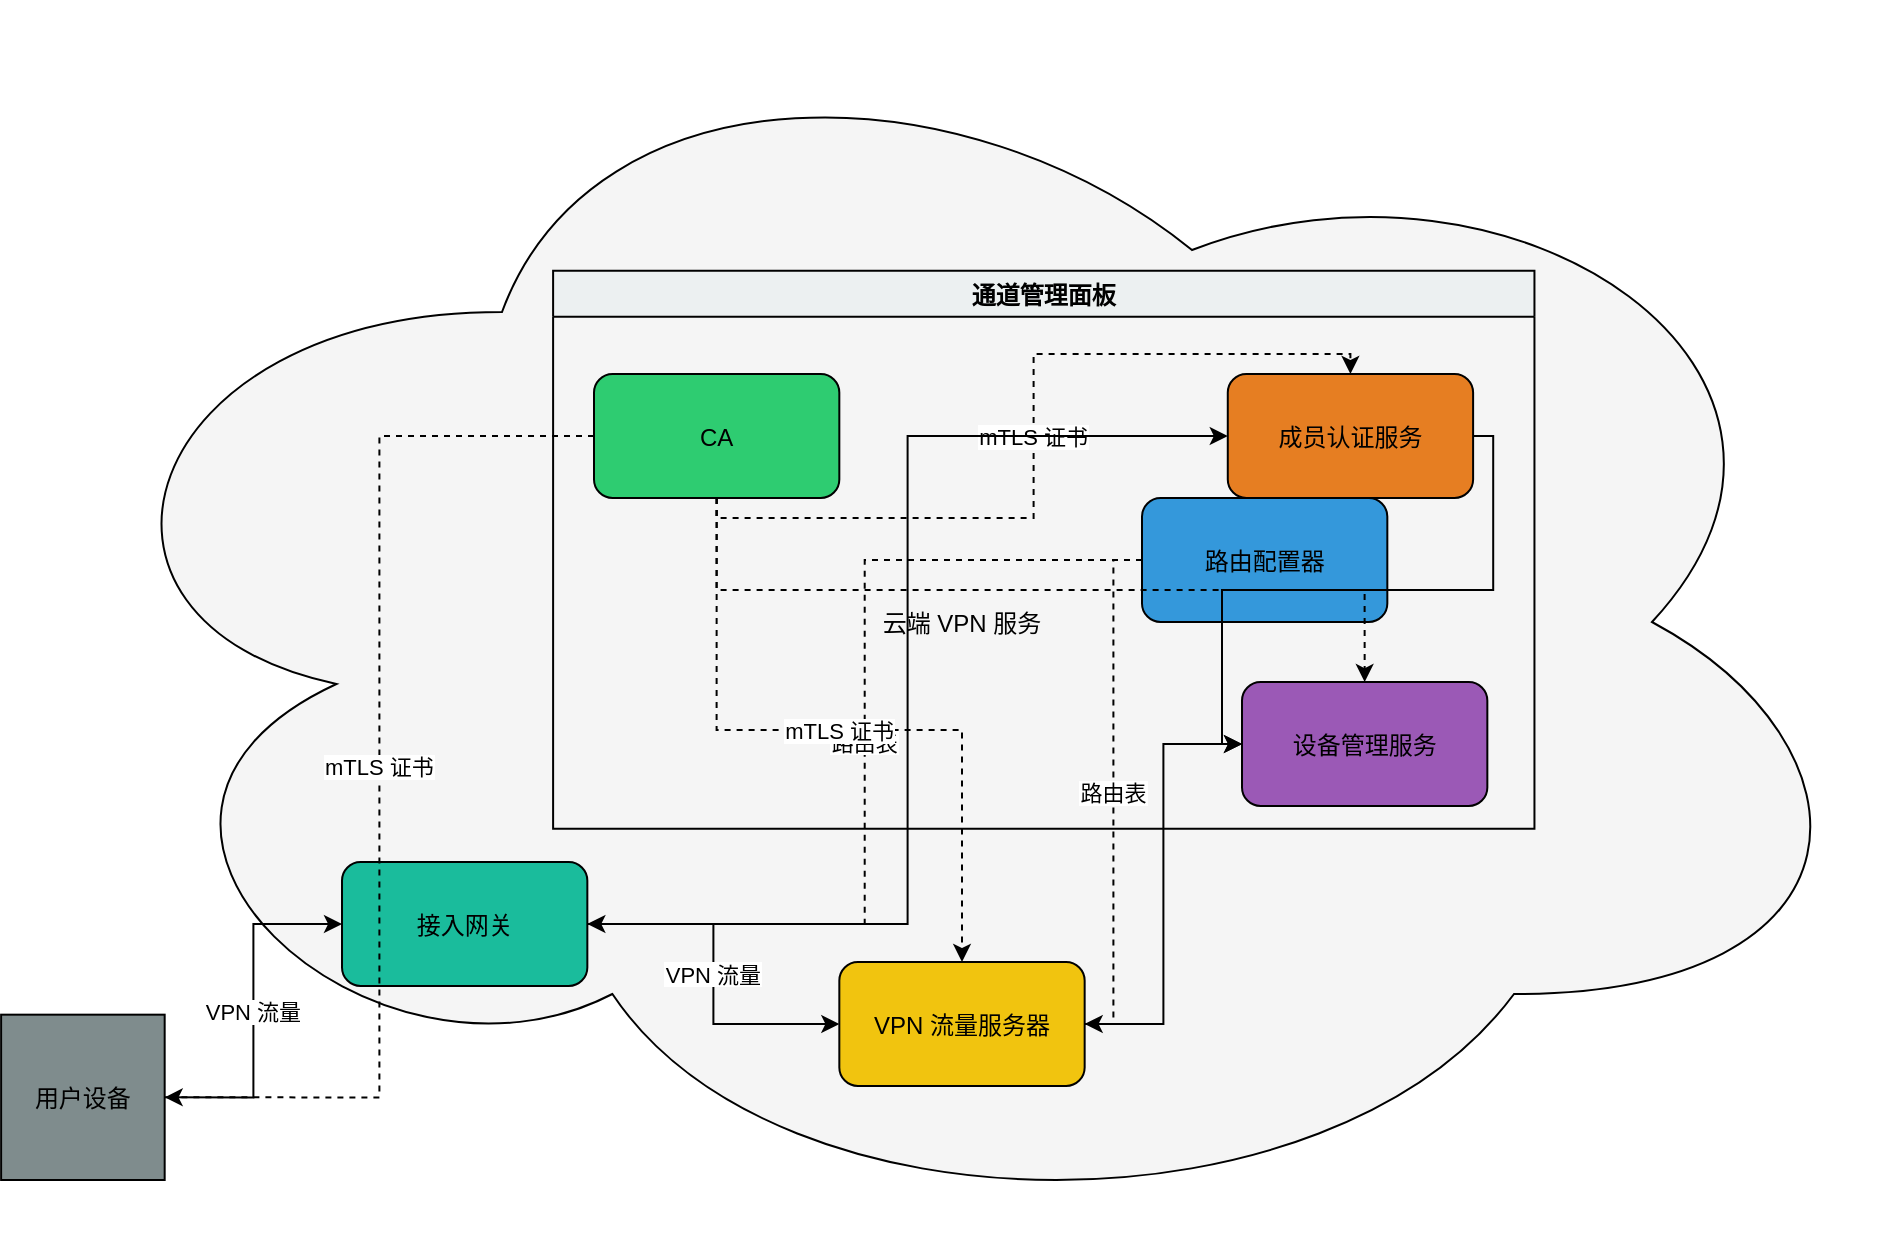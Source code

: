 <mxfile version="28.1.2">
  <diagram name="Page-1" id="5f0bae14-7c28-e335-631c-24af17079c00">
    <mxGraphModel dx="1500" dy="1542" grid="1" gridSize="10" guides="1" tooltips="1" connect="1" arrows="1" fold="1" page="1" pageScale="1" pageWidth="1100" pageHeight="850" background="none" math="0" shadow="0">
      <root>
        <mxCell id="0" />
        <mxCell id="1" parent="0" />
        <mxCell id="-UjImX7-f-zHvOQc9SkZ-77" value="云端 VPN 服务" style="shape=cloud;fillColor=#f5f5f5;strokeColor=#000000;" vertex="1" parent="1">
          <mxGeometry x="60" y="-30" width="920" height="620" as="geometry" />
        </mxCell>
        <mxCell id="-UjImX7-f-zHvOQc9SkZ-78" value="通道管理面板" style="swimlane;fillColor=#ecf0f1;strokeColor=#000000;" vertex="1" parent="-UjImX7-f-zHvOQc9SkZ-77">
          <mxGeometry x="255.556" y="134.333" width="490.667" height="279" as="geometry" />
        </mxCell>
        <mxCell id="-UjImX7-f-zHvOQc9SkZ-79" value="CA" style="rounded=1;fillColor=#2ecc71;strokeColor=#000000;" vertex="1" parent="-UjImX7-f-zHvOQc9SkZ-78">
          <mxGeometry x="20.444" y="51.667" width="122.667" height="62.0" as="geometry" />
        </mxCell>
        <mxCell id="-UjImX7-f-zHvOQc9SkZ-80" value="路由配置器" style="rounded=1;fillColor=#3498db;strokeColor=#000000;" vertex="1" parent="-UjImX7-f-zHvOQc9SkZ-78">
          <mxGeometry x="294.444" y="113.67" width="122.667" height="62.0" as="geometry" />
        </mxCell>
        <mxCell id="-UjImX7-f-zHvOQc9SkZ-81" value="成员认证服务" style="rounded=1;fillColor=#e67e22;strokeColor=#000000;" vertex="1" parent="-UjImX7-f-zHvOQc9SkZ-78">
          <mxGeometry x="337.333" y="51.667" width="122.667" height="62.0" as="geometry" />
        </mxCell>
        <mxCell id="-UjImX7-f-zHvOQc9SkZ-87" value="mTLS 证书" style="edgeStyle=orthogonalEdgeStyle;rounded=0;dashed=1;exitX=0.5;exitY=1;entryX=0.5;entryY=0;" edge="1" parent="-UjImX7-f-zHvOQc9SkZ-78" source="-UjImX7-f-zHvOQc9SkZ-79" target="-UjImX7-f-zHvOQc9SkZ-81">
          <mxGeometry relative="1" as="geometry" />
        </mxCell>
        <mxCell id="-UjImX7-f-zHvOQc9SkZ-84" value="设备管理服务" style="rounded=1;fillColor=#9b59b6;strokeColor=#000000;" vertex="1" parent="-UjImX7-f-zHvOQc9SkZ-78">
          <mxGeometry x="344.447" y="205.67" width="122.667" height="62.0" as="geometry" />
        </mxCell>
        <mxCell id="-UjImX7-f-zHvOQc9SkZ-88" value="" style="edgeStyle=orthogonalEdgeStyle;rounded=0;exitX=1;exitY=0.5;entryX=0;entryY=0.5;" edge="1" parent="-UjImX7-f-zHvOQc9SkZ-78" source="-UjImX7-f-zHvOQc9SkZ-81" target="-UjImX7-f-zHvOQc9SkZ-84">
          <mxGeometry x="-0.079" y="-4" relative="1" as="geometry">
            <mxPoint as="offset" />
          </mxGeometry>
        </mxCell>
        <mxCell id="-UjImX7-f-zHvOQc9SkZ-90" value="" style="edgeStyle=orthogonalEdgeStyle;rounded=0;dashed=1;exitX=0.5;exitY=1;entryX=0.5;entryY=0;" edge="1" parent="-UjImX7-f-zHvOQc9SkZ-78" source="-UjImX7-f-zHvOQc9SkZ-79" target="-UjImX7-f-zHvOQc9SkZ-84">
          <mxGeometry relative="1" as="geometry">
            <mxPoint as="offset" />
          </mxGeometry>
        </mxCell>
        <mxCell id="-UjImX7-f-zHvOQc9SkZ-82" value="接入网关" style="rounded=1;fillColor=#1abc9c;strokeColor=#000000;" vertex="1" parent="-UjImX7-f-zHvOQc9SkZ-77">
          <mxGeometry x="150.003" y="430.003" width="122.667" height="62.0" as="geometry" />
        </mxCell>
        <mxCell id="-UjImX7-f-zHvOQc9SkZ-83" value="VPN 流量服务器" style="rounded=1;fillColor=#f1c40f;strokeColor=#000000;" vertex="1" parent="-UjImX7-f-zHvOQc9SkZ-77">
          <mxGeometry x="398.664" y="479.997" width="122.667" height="62.0" as="geometry" />
        </mxCell>
        <mxCell id="-UjImX7-f-zHvOQc9SkZ-86" value="" style="edgeStyle=orthogonalEdgeStyle;rounded=0;exitX=1;exitY=0.5;entryX=0;entryY=0.5;" edge="1" parent="-UjImX7-f-zHvOQc9SkZ-77" source="-UjImX7-f-zHvOQc9SkZ-82" target="-UjImX7-f-zHvOQc9SkZ-81">
          <mxGeometry relative="1" as="geometry" />
        </mxCell>
        <mxCell id="-UjImX7-f-zHvOQc9SkZ-89" value="路由表" style="edgeStyle=orthogonalEdgeStyle;rounded=0;dashed=1;exitX=0;exitY=0.5;entryX=1;entryY=0.5;" edge="1" parent="-UjImX7-f-zHvOQc9SkZ-77" source="-UjImX7-f-zHvOQc9SkZ-80" target="-UjImX7-f-zHvOQc9SkZ-82">
          <mxGeometry relative="1" as="geometry" />
        </mxCell>
        <mxCell id="-UjImX7-f-zHvOQc9SkZ-92" value="VPN 流量" style="edgeStyle=orthogonalEdgeStyle;rounded=0;exitX=1;exitY=0.5;entryX=0;entryY=0.5;" edge="1" parent="-UjImX7-f-zHvOQc9SkZ-77" source="-UjImX7-f-zHvOQc9SkZ-82" target="-UjImX7-f-zHvOQc9SkZ-83">
          <mxGeometry relative="1" as="geometry" />
        </mxCell>
        <mxCell id="-UjImX7-f-zHvOQc9SkZ-93" value="路由表" style="edgeStyle=orthogonalEdgeStyle;rounded=0;dashed=1;exitX=0;exitY=0.5;entryX=1;entryY=0.5;" edge="1" parent="-UjImX7-f-zHvOQc9SkZ-77" source="-UjImX7-f-zHvOQc9SkZ-80" target="-UjImX7-f-zHvOQc9SkZ-83">
          <mxGeometry relative="1" as="geometry" />
        </mxCell>
        <mxCell id="-UjImX7-f-zHvOQc9SkZ-94" value="mTLS 证书" style="edgeStyle=orthogonalEdgeStyle;rounded=0;dashed=1;exitX=0.5;exitY=1;entryX=0.5;entryY=0;" edge="1" parent="-UjImX7-f-zHvOQc9SkZ-77" source="-UjImX7-f-zHvOQc9SkZ-79" target="-UjImX7-f-zHvOQc9SkZ-83">
          <mxGeometry relative="1" as="geometry" />
        </mxCell>
        <mxCell id="-UjImX7-f-zHvOQc9SkZ-95" value="" style="edgeStyle=orthogonalEdgeStyle;rounded=0;exitX=1;exitY=0.5;entryX=0;entryY=0.5;" edge="1" parent="-UjImX7-f-zHvOQc9SkZ-77" source="-UjImX7-f-zHvOQc9SkZ-83" target="-UjImX7-f-zHvOQc9SkZ-84">
          <mxGeometry relative="1" as="geometry" />
        </mxCell>
        <mxCell id="-UjImX7-f-zHvOQc9SkZ-96" value="用户设备" style="shape=mxgraph.network.device;fillColor=#7f8c8d;strokeColor=#000000;" vertex="1" parent="-UjImX7-f-zHvOQc9SkZ-77">
          <mxGeometry x="-20.444" y="506.333" width="81.778" height="82.667" as="geometry" />
        </mxCell>
        <mxCell id="-UjImX7-f-zHvOQc9SkZ-85" value="VPN 流量" style="edgeStyle=orthogonalEdgeStyle;rounded=0;exitX=1;exitY=0.5;entryX=0;entryY=0.5;" edge="1" parent="-UjImX7-f-zHvOQc9SkZ-77" source="-UjImX7-f-zHvOQc9SkZ-96" target="-UjImX7-f-zHvOQc9SkZ-82">
          <mxGeometry relative="1" as="geometry" />
        </mxCell>
        <mxCell id="-UjImX7-f-zHvOQc9SkZ-91" value="mTLS 证书" style="edgeStyle=orthogonalEdgeStyle;rounded=0;dashed=1;exitX=0;exitY=0.5;entryX=1;entryY=0.5;" edge="1" parent="-UjImX7-f-zHvOQc9SkZ-77" source="-UjImX7-f-zHvOQc9SkZ-79" target="-UjImX7-f-zHvOQc9SkZ-96">
          <mxGeometry relative="1" as="geometry" />
        </mxCell>
      </root>
    </mxGraphModel>
  </diagram>
</mxfile>

